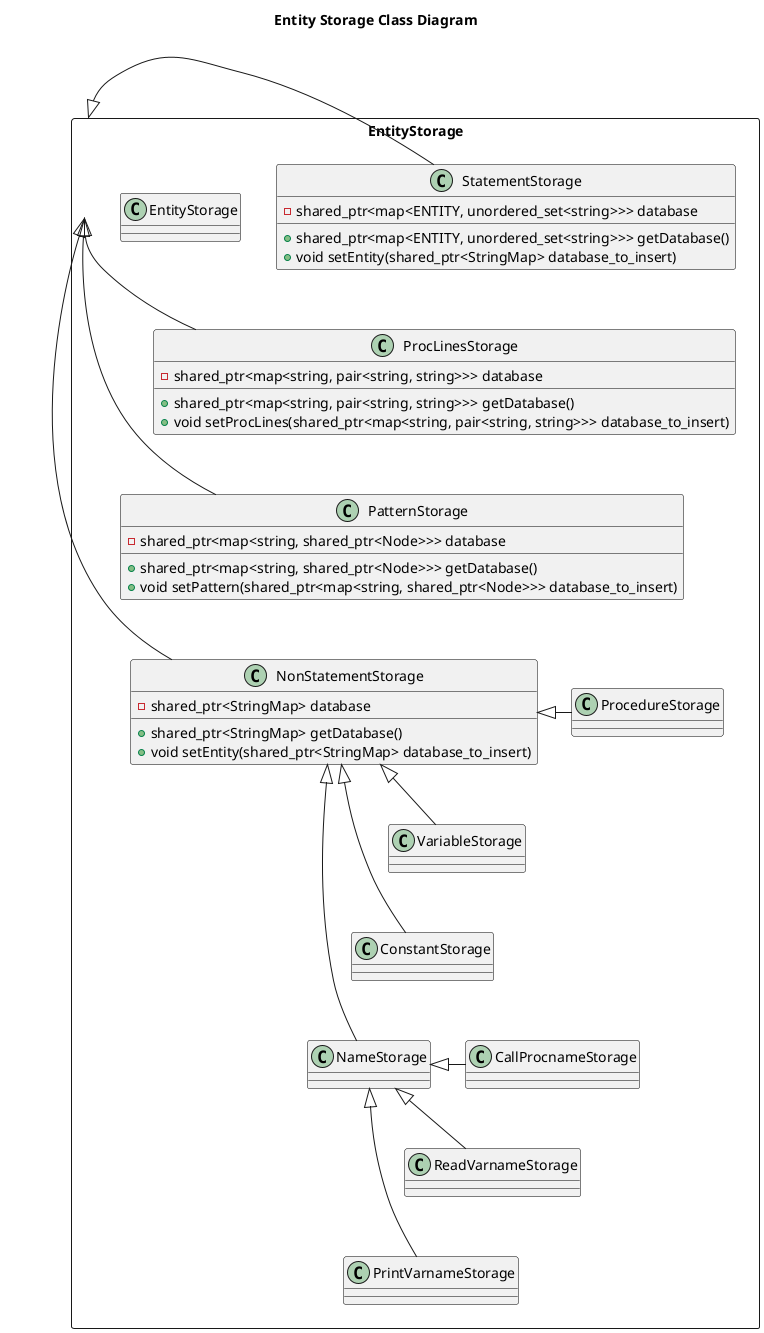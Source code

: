 @startuml
' !include ../style.puml
skinparam ClassFontColor #000000
skinparam ClassBorderColor #000000

title Entity Storage Class Diagram

package EntityStorage <<Rectangle>> {

    Class EntityStorage {}

    Class StatementStorage {
        -shared_ptr<map<ENTITY, unordered_set<string>>> database
        +shared_ptr<map<ENTITY, unordered_set<string>>> getDatabase()
        +void setEntity(shared_ptr<StringMap> database_to_insert)
    }

    Class NonStatementStorage {
        -shared_ptr<StringMap> database
        +shared_ptr<StringMap> getDatabase()
        +void setEntity(shared_ptr<StringMap> database_to_insert)
    }

    Class ProcLinesStorage {
        -shared_ptr<map<string, pair<string, string>>> database
        +shared_ptr<map<string, pair<string, string>>> getDatabase()
        +void setProcLines(shared_ptr<map<string, pair<string, string>>> database_to_insert)
    }

    Class PatternStorage {
        -shared_ptr<map<string, shared_ptr<Node>>> database
        +shared_ptr<map<string, shared_ptr<Node>>> getDatabase()
        +void setPattern(shared_ptr<map<string, shared_ptr<Node>>> database_to_insert)
    }

    Class ProcedureStorage {    }

    Class VariableStorage {    }

    Class ConstantStorage {    }

    Class NameStorage {    }

    Class CallProcnameStorage {    }

    Class ReadVarnameStorage {    }

    Class PrintVarnameStorage {    }
}

'QueryParser .down.> QueryObject
'QueryObject .left.> DataAccessLayer

' inheritance line: ClauseArg --|> QueryObject 
' dependency line: ClauseArg ..> SynonymObject

StatementStorage -left-|> EntityStorage
StatementStorage .[hidden]down.> ProcLinesStorage
NonStatementStorage -left-|> EntityStorage
ProcLinesStorage .[hidden]down.> PatternStorage
ProcLinesStorage -left-|> EntityStorage
PatternStorage .[hidden]down.> NonStatementStorage
PatternStorage -left-|> EntityStorage

ProcedureStorage -left-|> NonStatementStorage
ProcedureStorage .[hidden]down.> VariableStorage
VariableStorage -left-|> NonStatementStorage
VariableStorage .[hidden]down.> ConstantStorage
ConstantStorage -left-|> NonStatementStorage
ConstantStorage .[hidden]down.> NameStorage
NameStorage -left-|> NonStatementStorage
CallProcnameStorage -left-|> NameStorage
CallProcnameStorage .[hidden]down.> ReadVarnameStorage
ReadVarnameStorage -left-|> NameStorage
ReadVarnameStorage .[hidden]down.> PrintVarnameStorage
PrintVarnameStorage -left-|> NameStorage

@end
